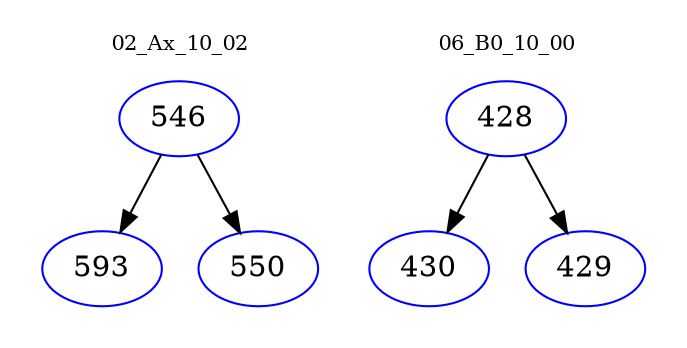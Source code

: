 digraph{
subgraph cluster_0 {
color = white
label = "02_Ax_10_02";
fontsize=10;
T0_546 [label="546", color="blue"]
T0_546 -> T0_593 [color="black"]
T0_593 [label="593", color="blue"]
T0_546 -> T0_550 [color="black"]
T0_550 [label="550", color="blue"]
}
subgraph cluster_1 {
color = white
label = "06_B0_10_00";
fontsize=10;
T1_428 [label="428", color="blue"]
T1_428 -> T1_430 [color="black"]
T1_430 [label="430", color="blue"]
T1_428 -> T1_429 [color="black"]
T1_429 [label="429", color="blue"]
}
}
